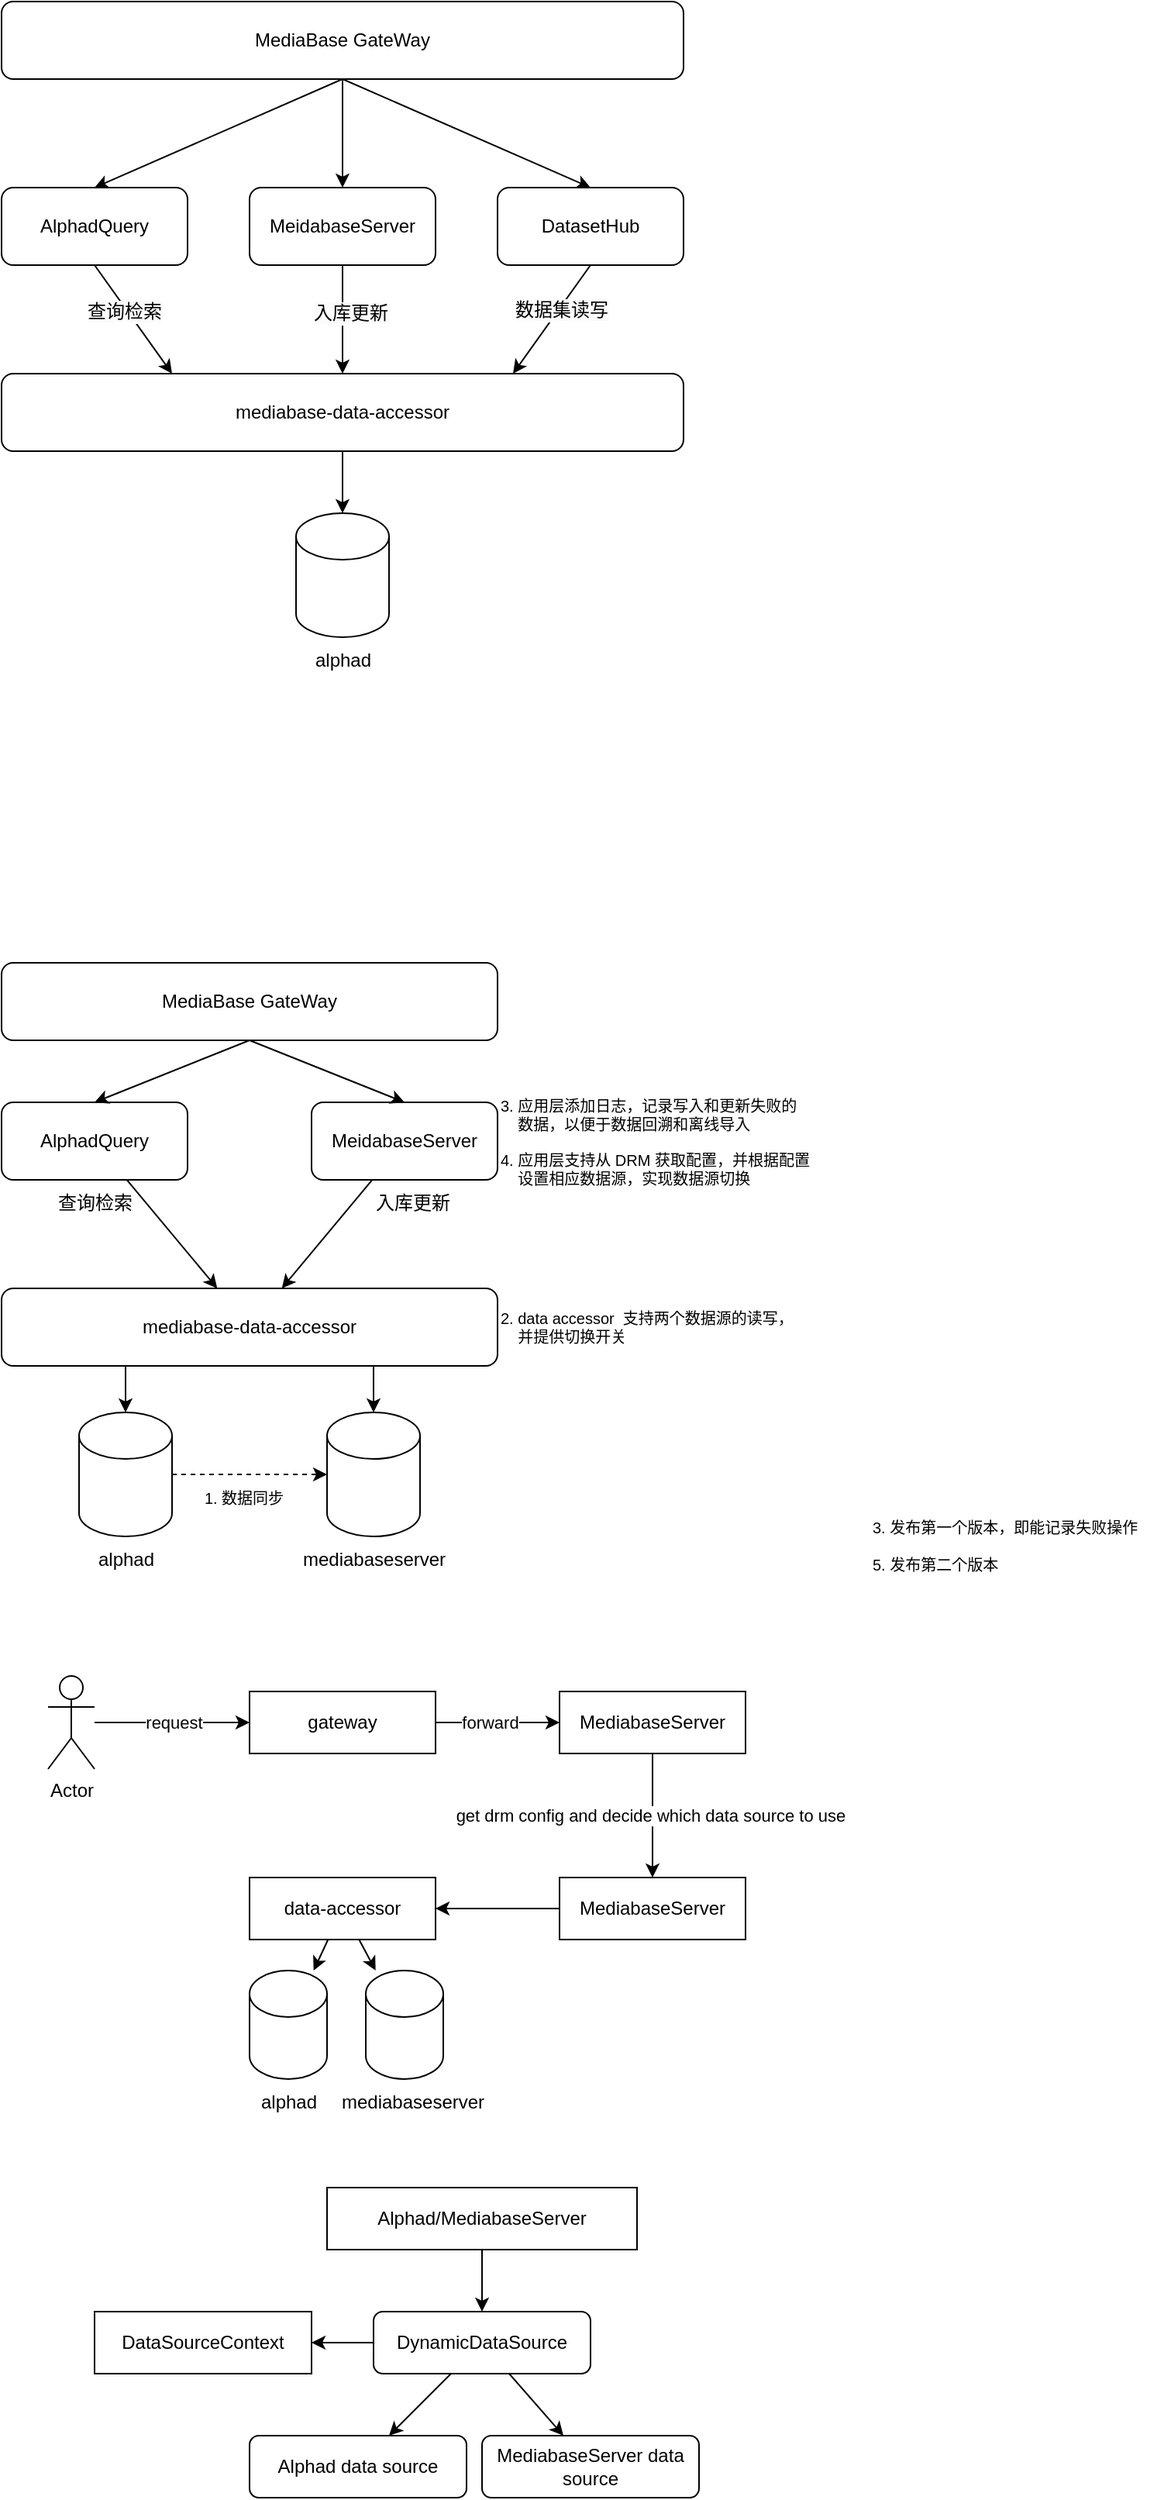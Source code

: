 <mxfile>
    <diagram name="第 1 页" id="VY7nu3ntrZxBlTPFbvwu">
        <mxGraphModel dx="791" dy="1646" grid="1" gridSize="10" guides="1" tooltips="1" connect="1" arrows="1" fold="1" page="1" pageScale="1" pageWidth="850" pageHeight="1100" math="0" shadow="0">
            <root>
                <mxCell id="0"/>
                <mxCell id="1" parent="0"/>
                <mxCell id="2" value="mediabase-data-accessor" style="rounded=1;whiteSpace=wrap;html=1;" parent="1" vertex="1">
                    <mxGeometry x="160" y="340" width="320" height="50" as="geometry"/>
                </mxCell>
                <mxCell id="19" value="" style="edgeStyle=none;html=1;dashed=1;" parent="1" source="3" target="4" edge="1">
                    <mxGeometry relative="1" as="geometry"/>
                </mxCell>
                <mxCell id="3" value="" style="shape=cylinder3;whiteSpace=wrap;html=1;boundedLbl=1;backgroundOutline=1;size=15;movable=1;resizable=1;rotatable=1;deletable=1;editable=1;connectable=1;" parent="1" vertex="1">
                    <mxGeometry x="210" y="420" width="60" height="80" as="geometry"/>
                </mxCell>
                <mxCell id="4" value="" style="shape=cylinder3;whiteSpace=wrap;html=1;boundedLbl=1;backgroundOutline=1;size=15;movable=1;resizable=1;rotatable=1;deletable=1;editable=1;connectable=1;" parent="1" vertex="1">
                    <mxGeometry x="370" y="420" width="60" height="80" as="geometry"/>
                </mxCell>
                <mxCell id="5" value="&lt;span style=&quot;&quot;&gt;alphad&lt;/span&gt;" style="text;html=1;align=center;verticalAlign=middle;resizable=1;points=[];autosize=1;movable=1;rotatable=1;deletable=1;editable=1;connectable=1;" parent="1" vertex="1">
                    <mxGeometry x="210" y="500" width="60" height="30" as="geometry"/>
                </mxCell>
                <mxCell id="6" value="&lt;span style=&quot;&quot;&gt;mediabaseserver&lt;/span&gt;" style="text;html=1;align=center;verticalAlign=middle;resizable=1;points=[];autosize=1;movable=1;rotatable=1;deletable=1;editable=1;connectable=1;" parent="1" vertex="1">
                    <mxGeometry x="340" y="500" width="120" height="30" as="geometry"/>
                </mxCell>
                <mxCell id="7" value="" style="endArrow=classic;html=1;exitX=0.25;exitY=1;exitDx=0;exitDy=0;entryX=0.5;entryY=0;entryDx=0;entryDy=0;entryPerimeter=0;" parent="1" source="2" target="3" edge="1">
                    <mxGeometry width="50" height="50" relative="1" as="geometry">
                        <mxPoint x="400" y="490" as="sourcePoint"/>
                        <mxPoint x="270" y="450" as="targetPoint"/>
                    </mxGeometry>
                </mxCell>
                <mxCell id="8" value="" style="endArrow=classic;html=1;exitX=0.75;exitY=1;exitDx=0;exitDy=0;entryX=0.5;entryY=0;entryDx=0;entryDy=0;entryPerimeter=0;" parent="1" source="2" target="4" edge="1">
                    <mxGeometry width="50" height="50" relative="1" as="geometry">
                        <mxPoint x="290" y="410.0" as="sourcePoint"/>
                        <mxPoint x="390" y="420" as="targetPoint"/>
                    </mxGeometry>
                </mxCell>
                <mxCell id="11" value="" style="edgeStyle=none;html=1;" parent="1" source="9" target="2" edge="1">
                    <mxGeometry relative="1" as="geometry"/>
                </mxCell>
                <mxCell id="9" value="AlphadQuery" style="rounded=1;whiteSpace=wrap;html=1;" parent="1" vertex="1">
                    <mxGeometry x="160" y="220" width="120" height="50" as="geometry"/>
                </mxCell>
                <mxCell id="12" value="" style="edgeStyle=none;html=1;" parent="1" source="10" target="2" edge="1">
                    <mxGeometry relative="1" as="geometry"/>
                </mxCell>
                <mxCell id="10" value="&lt;span style=&quot;&quot;&gt;MeidabaseServer&lt;/span&gt;" style="rounded=1;whiteSpace=wrap;html=1;" parent="1" vertex="1">
                    <mxGeometry x="360" y="220" width="120" height="50" as="geometry"/>
                </mxCell>
                <mxCell id="13" value="入库更新" style="text;html=1;align=center;verticalAlign=middle;resizable=0;points=[];autosize=1;" parent="1" vertex="1">
                    <mxGeometry x="390" y="270" width="70" height="30" as="geometry"/>
                </mxCell>
                <mxCell id="14" value="查询检索" style="text;html=1;align=center;verticalAlign=middle;resizable=0;points=[];autosize=1;" parent="1" vertex="1">
                    <mxGeometry x="185" y="270" width="70" height="30" as="geometry"/>
                </mxCell>
                <mxCell id="17" value="" style="edgeStyle=none;html=1;entryX=0.5;entryY=0;entryDx=0;entryDy=0;exitX=0.5;exitY=1;exitDx=0;exitDy=0;" parent="1" source="15" target="9" edge="1">
                    <mxGeometry relative="1" as="geometry">
                        <mxPoint x="320" y="260.0" as="targetPoint"/>
                    </mxGeometry>
                </mxCell>
                <mxCell id="15" value="MediaBase GateWay" style="rounded=1;whiteSpace=wrap;html=1;" parent="1" vertex="1">
                    <mxGeometry x="160" y="130" width="320" height="50" as="geometry"/>
                </mxCell>
                <mxCell id="18" value="" style="edgeStyle=none;html=1;entryX=0.5;entryY=0;entryDx=0;entryDy=0;exitX=0.5;exitY=1;exitDx=0;exitDy=0;" parent="1" source="15" target="10" edge="1">
                    <mxGeometry relative="1" as="geometry">
                        <mxPoint x="291.538" y="190.0" as="sourcePoint"/>
                        <mxPoint x="230" y="230.0" as="targetPoint"/>
                    </mxGeometry>
                </mxCell>
                <mxCell id="21" value="&lt;font style=&quot;font-size: 10px;&quot;&gt;1. 数据同步&lt;/font&gt;" style="text;html=1;align=center;verticalAlign=middle;resizable=0;points=[];autosize=1;" parent="1" vertex="1">
                    <mxGeometry x="281" y="462" width="69" height="26" as="geometry"/>
                </mxCell>
                <mxCell id="23" value="2. data accessor&amp;nbsp; 支持两个数据源的读写，&lt;br&gt;&amp;nbsp; &amp;nbsp; 并提供切换开关" style="text;html=1;align=left;verticalAlign=middle;resizable=0;points=[];autosize=1;strokeColor=none;fillColor=none;fontSize=10;" parent="1" vertex="1">
                    <mxGeometry x="480" y="347" width="207" height="36" as="geometry"/>
                </mxCell>
                <mxCell id="24" value="3. 应用层添加日志，记录写入和更新失败的&lt;br&gt;&amp;nbsp; &amp;nbsp; 数据，以便于数据回溯和离线导入" style="text;html=1;align=left;verticalAlign=middle;resizable=0;points=[];autosize=1;strokeColor=none;fillColor=none;fontSize=10;" parent="1" vertex="1">
                    <mxGeometry x="480" y="209.5" width="209" height="36" as="geometry"/>
                </mxCell>
                <mxCell id="25" value="3. 发布第一个版本，即能记录失败操作" style="text;html=1;align=left;verticalAlign=middle;resizable=0;points=[];autosize=1;strokeColor=none;fillColor=none;fontSize=10;" parent="1" vertex="1">
                    <mxGeometry x="720" y="482" width="189" height="24" as="geometry"/>
                </mxCell>
                <mxCell id="26" value="4. 应用层支持从 DRM 获取配置，并根据配置&lt;br&gt;&amp;nbsp; &amp;nbsp; 设置相应数据源，实现数据源切换" style="text;html=1;align=left;verticalAlign=middle;resizable=0;points=[];autosize=1;strokeColor=none;fillColor=none;fontSize=10;" parent="1" vertex="1">
                    <mxGeometry x="480" y="244.5" width="217" height="36" as="geometry"/>
                </mxCell>
                <mxCell id="27" value="5. 发布第二个版本" style="text;html=1;align=left;verticalAlign=middle;resizable=0;points=[];autosize=1;fontSize=10;" parent="1" vertex="1">
                    <mxGeometry x="720" y="506" width="99" height="24" as="geometry"/>
                </mxCell>
                <mxCell id="33" value="" style="edgeStyle=none;html=1;" parent="1" source="28" target="32" edge="1">
                    <mxGeometry relative="1" as="geometry"/>
                </mxCell>
                <mxCell id="34" value="forward" style="edgeLabel;html=1;align=center;verticalAlign=middle;resizable=0;points=[];" parent="33" vertex="1" connectable="0">
                    <mxGeometry x="-0.136" y="-2" relative="1" as="geometry">
                        <mxPoint y="-2" as="offset"/>
                    </mxGeometry>
                </mxCell>
                <mxCell id="28" value="gateway" style="rounded=0;whiteSpace=wrap;html=1;" parent="1" vertex="1">
                    <mxGeometry x="320" y="600" width="120" height="40" as="geometry"/>
                </mxCell>
                <mxCell id="30" value="" style="edgeStyle=none;html=1;" parent="1" source="29" target="28" edge="1">
                    <mxGeometry relative="1" as="geometry"/>
                </mxCell>
                <mxCell id="31" value="request" style="edgeLabel;html=1;align=center;verticalAlign=middle;resizable=0;points=[];" parent="30" vertex="1" connectable="0">
                    <mxGeometry x="-0.294" y="1" relative="1" as="geometry">
                        <mxPoint x="15" y="1" as="offset"/>
                    </mxGeometry>
                </mxCell>
                <mxCell id="29" value="Actor" style="shape=umlActor;verticalLabelPosition=bottom;verticalAlign=top;html=1;outlineConnect=0;rounded=1;" parent="1" vertex="1">
                    <mxGeometry x="190" y="590" width="30" height="60" as="geometry"/>
                </mxCell>
                <mxCell id="36" value="get drm config and decide which data source to use&amp;nbsp;" style="edgeStyle=none;html=1;" parent="1" source="32" target="35" edge="1">
                    <mxGeometry relative="1" as="geometry"/>
                </mxCell>
                <mxCell id="32" value="MediabaseServer" style="rounded=0;whiteSpace=wrap;html=1;" parent="1" vertex="1">
                    <mxGeometry x="520" y="600" width="120" height="40" as="geometry"/>
                </mxCell>
                <mxCell id="38" value="" style="edgeStyle=none;html=1;" parent="1" source="35" target="37" edge="1">
                    <mxGeometry relative="1" as="geometry"/>
                </mxCell>
                <mxCell id="35" value="MediabaseServer" style="rounded=0;whiteSpace=wrap;html=1;" parent="1" vertex="1">
                    <mxGeometry x="520" y="720" width="120" height="40" as="geometry"/>
                </mxCell>
                <mxCell id="40" value="" style="edgeStyle=none;html=1;" parent="1" source="37" target="39" edge="1">
                    <mxGeometry relative="1" as="geometry"/>
                </mxCell>
                <mxCell id="42" value="" style="edgeStyle=none;html=1;" parent="1" source="37" target="41" edge="1">
                    <mxGeometry relative="1" as="geometry"/>
                </mxCell>
                <mxCell id="37" value="data-accessor" style="rounded=0;whiteSpace=wrap;html=1;" parent="1" vertex="1">
                    <mxGeometry x="320" y="720" width="120" height="40" as="geometry"/>
                </mxCell>
                <mxCell id="39" value="" style="shape=cylinder3;whiteSpace=wrap;html=1;boundedLbl=1;backgroundOutline=1;size=15;movable=1;resizable=1;rotatable=1;deletable=1;editable=1;connectable=1;" parent="1" vertex="1">
                    <mxGeometry x="320" y="780" width="50" height="70" as="geometry"/>
                </mxCell>
                <mxCell id="41" value="" style="shape=cylinder3;whiteSpace=wrap;html=1;boundedLbl=1;backgroundOutline=1;size=15;movable=1;resizable=1;rotatable=1;deletable=1;editable=1;connectable=1;" parent="1" vertex="1">
                    <mxGeometry x="395" y="780" width="50" height="70" as="geometry"/>
                </mxCell>
                <mxCell id="43" value="&lt;span style=&quot;&quot;&gt;alphad&lt;/span&gt;" style="text;html=1;align=center;verticalAlign=middle;resizable=1;points=[];autosize=1;strokeColor=none;fillColor=none;movable=1;rotatable=1;deletable=1;editable=1;connectable=1;" parent="1" vertex="1">
                    <mxGeometry x="315" y="850" width="60" height="30" as="geometry"/>
                </mxCell>
                <mxCell id="44" value="&lt;span style=&quot;&quot;&gt;mediabaseserver&lt;/span&gt;" style="text;html=1;align=center;verticalAlign=middle;resizable=1;points=[];autosize=1;strokeColor=none;fillColor=none;movable=1;rotatable=1;deletable=1;editable=1;connectable=1;" parent="1" vertex="1">
                    <mxGeometry x="365" y="850" width="120" height="30" as="geometry"/>
                </mxCell>
                <mxCell id="45" value="DataSourceContext" style="rounded=0;whiteSpace=wrap;html=1;" parent="1" vertex="1">
                    <mxGeometry x="220" y="1000" width="140" height="40" as="geometry"/>
                </mxCell>
                <mxCell id="48" value="" style="edgeStyle=none;html=1;" parent="1" source="46" target="47" edge="1">
                    <mxGeometry relative="1" as="geometry"/>
                </mxCell>
                <mxCell id="50" value="" style="edgeStyle=none;html=1;" parent="1" source="46" target="49" edge="1">
                    <mxGeometry relative="1" as="geometry"/>
                </mxCell>
                <mxCell id="53" value="" style="edgeStyle=none;html=1;" parent="1" source="46" target="45" edge="1">
                    <mxGeometry relative="1" as="geometry"/>
                </mxCell>
                <mxCell id="46" value="DynamicDataSource" style="rounded=1;whiteSpace=wrap;html=1;" parent="1" vertex="1">
                    <mxGeometry x="400" y="1000" width="140" height="40" as="geometry"/>
                </mxCell>
                <mxCell id="47" value="Alphad data source" style="rounded=1;whiteSpace=wrap;html=1;" parent="1" vertex="1">
                    <mxGeometry x="320" y="1080" width="140" height="40" as="geometry"/>
                </mxCell>
                <mxCell id="49" value="MediabaseServer data source" style="rounded=1;whiteSpace=wrap;html=1;" parent="1" vertex="1">
                    <mxGeometry x="470" y="1080" width="140" height="40" as="geometry"/>
                </mxCell>
                <mxCell id="52" value="" style="edgeStyle=none;html=1;" parent="1" source="51" target="46" edge="1">
                    <mxGeometry relative="1" as="geometry"/>
                </mxCell>
                <mxCell id="51" value="Alphad/MediabaseServer" style="rounded=0;whiteSpace=wrap;html=1;" parent="1" vertex="1">
                    <mxGeometry x="370" y="920" width="200" height="40" as="geometry"/>
                </mxCell>
                <mxCell id="54" value="mediabase-data-accessor" style="rounded=1;whiteSpace=wrap;html=1;" vertex="1" parent="1">
                    <mxGeometry x="160" y="-250" width="440" height="50" as="geometry"/>
                </mxCell>
                <mxCell id="56" value="" style="shape=cylinder3;whiteSpace=wrap;html=1;boundedLbl=1;backgroundOutline=1;size=15;movable=1;resizable=1;rotatable=1;deletable=1;editable=1;connectable=1;" vertex="1" parent="1">
                    <mxGeometry x="350" y="-160" width="60" height="80" as="geometry"/>
                </mxCell>
                <mxCell id="58" value="&lt;span style=&quot;&quot;&gt;alphad&lt;/span&gt;" style="text;html=1;align=center;verticalAlign=middle;resizable=1;points=[];autosize=1;movable=1;rotatable=1;deletable=1;editable=1;connectable=1;" vertex="1" parent="1">
                    <mxGeometry x="350" y="-80" width="60" height="30" as="geometry"/>
                </mxCell>
                <mxCell id="60" value="" style="endArrow=classic;html=1;exitX=0.5;exitY=1;exitDx=0;exitDy=0;entryX=0.5;entryY=0;entryDx=0;entryDy=0;entryPerimeter=0;" edge="1" parent="1" source="54" target="56">
                    <mxGeometry width="50" height="50" relative="1" as="geometry">
                        <mxPoint x="390" y="-100" as="sourcePoint"/>
                        <mxPoint x="260" y="-140" as="targetPoint"/>
                    </mxGeometry>
                </mxCell>
                <mxCell id="62" value="" style="edgeStyle=none;html=1;entryX=0.25;entryY=0;entryDx=0;entryDy=0;exitX=0.5;exitY=1;exitDx=0;exitDy=0;" edge="1" parent="1" source="63" target="54">
                    <mxGeometry relative="1" as="geometry">
                        <mxPoint x="210" y="-320" as="sourcePoint"/>
                    </mxGeometry>
                </mxCell>
                <mxCell id="78" value="&lt;span style=&quot;font-size: 12px; background-color: rgb(251, 251, 251);&quot;&gt;查询检索&lt;/span&gt;" style="edgeLabel;html=1;align=center;verticalAlign=middle;resizable=0;points=[];" vertex="1" connectable="0" parent="62">
                    <mxGeometry x="-0.264" relative="1" as="geometry">
                        <mxPoint y="4" as="offset"/>
                    </mxGeometry>
                </mxCell>
                <mxCell id="63" value="AlphadQuery" style="rounded=1;whiteSpace=wrap;html=1;" vertex="1" parent="1">
                    <mxGeometry x="160" y="-370" width="120" height="50" as="geometry"/>
                </mxCell>
                <mxCell id="64" value="" style="edgeStyle=none;html=1;" edge="1" parent="1" source="65" target="54">
                    <mxGeometry relative="1" as="geometry"/>
                </mxCell>
                <mxCell id="80" value="&lt;span style=&quot;font-size: 12px; background-color: rgb(251, 251, 251);&quot;&gt;入库更新&lt;/span&gt;" style="edgeLabel;html=1;align=center;verticalAlign=middle;resizable=0;points=[];" vertex="1" connectable="0" parent="64">
                    <mxGeometry x="-0.349" y="2" relative="1" as="geometry">
                        <mxPoint x="3" y="8" as="offset"/>
                    </mxGeometry>
                </mxCell>
                <mxCell id="65" value="&lt;span style=&quot;&quot;&gt;MeidabaseServer&lt;/span&gt;" style="rounded=1;whiteSpace=wrap;html=1;" vertex="1" parent="1">
                    <mxGeometry x="320" y="-370" width="120" height="50" as="geometry"/>
                </mxCell>
                <mxCell id="68" value="" style="edgeStyle=none;html=1;entryX=0.5;entryY=0;entryDx=0;entryDy=0;exitX=0.5;exitY=1;exitDx=0;exitDy=0;" edge="1" parent="1" source="69" target="63">
                    <mxGeometry relative="1" as="geometry">
                        <mxPoint x="310" y="-330.0" as="targetPoint"/>
                    </mxGeometry>
                </mxCell>
                <mxCell id="75" value="" style="edgeStyle=none;html=1;exitX=0.5;exitY=1;exitDx=0;exitDy=0;entryX=0.5;entryY=0;entryDx=0;entryDy=0;" edge="1" parent="1" source="69" target="74">
                    <mxGeometry relative="1" as="geometry"/>
                </mxCell>
                <mxCell id="69" value="MediaBase GateWay" style="rounded=1;whiteSpace=wrap;html=1;" vertex="1" parent="1">
                    <mxGeometry x="160" y="-490" width="440" height="50" as="geometry"/>
                </mxCell>
                <mxCell id="70" value="" style="edgeStyle=none;html=1;entryX=0.5;entryY=0;entryDx=0;entryDy=0;exitX=0.5;exitY=1;exitDx=0;exitDy=0;" edge="1" parent="1" source="69" target="65">
                    <mxGeometry relative="1" as="geometry">
                        <mxPoint x="281.538" y="-400.0" as="sourcePoint"/>
                        <mxPoint x="220" y="-360.0" as="targetPoint"/>
                    </mxGeometry>
                </mxCell>
                <mxCell id="76" value="" style="edgeStyle=none;html=1;exitX=0.5;exitY=1;exitDx=0;exitDy=0;entryX=0.75;entryY=0;entryDx=0;entryDy=0;" edge="1" parent="1" source="74" target="54">
                    <mxGeometry relative="1" as="geometry"/>
                </mxCell>
                <mxCell id="81" value="&lt;span style=&quot;font-size: 12px; background-color: rgb(251, 251, 251);&quot;&gt;数据集读写&lt;/span&gt;" style="edgeLabel;html=1;align=center;verticalAlign=middle;resizable=0;points=[];" vertex="1" connectable="0" parent="76">
                    <mxGeometry x="-0.183" y="1" relative="1" as="geometry">
                        <mxPoint as="offset"/>
                    </mxGeometry>
                </mxCell>
                <mxCell id="74" value="DatasetHub" style="whiteSpace=wrap;html=1;rounded=1;" vertex="1" parent="1">
                    <mxGeometry x="480" y="-370" width="120" height="50" as="geometry"/>
                </mxCell>
            </root>
        </mxGraphModel>
    </diagram>
</mxfile>